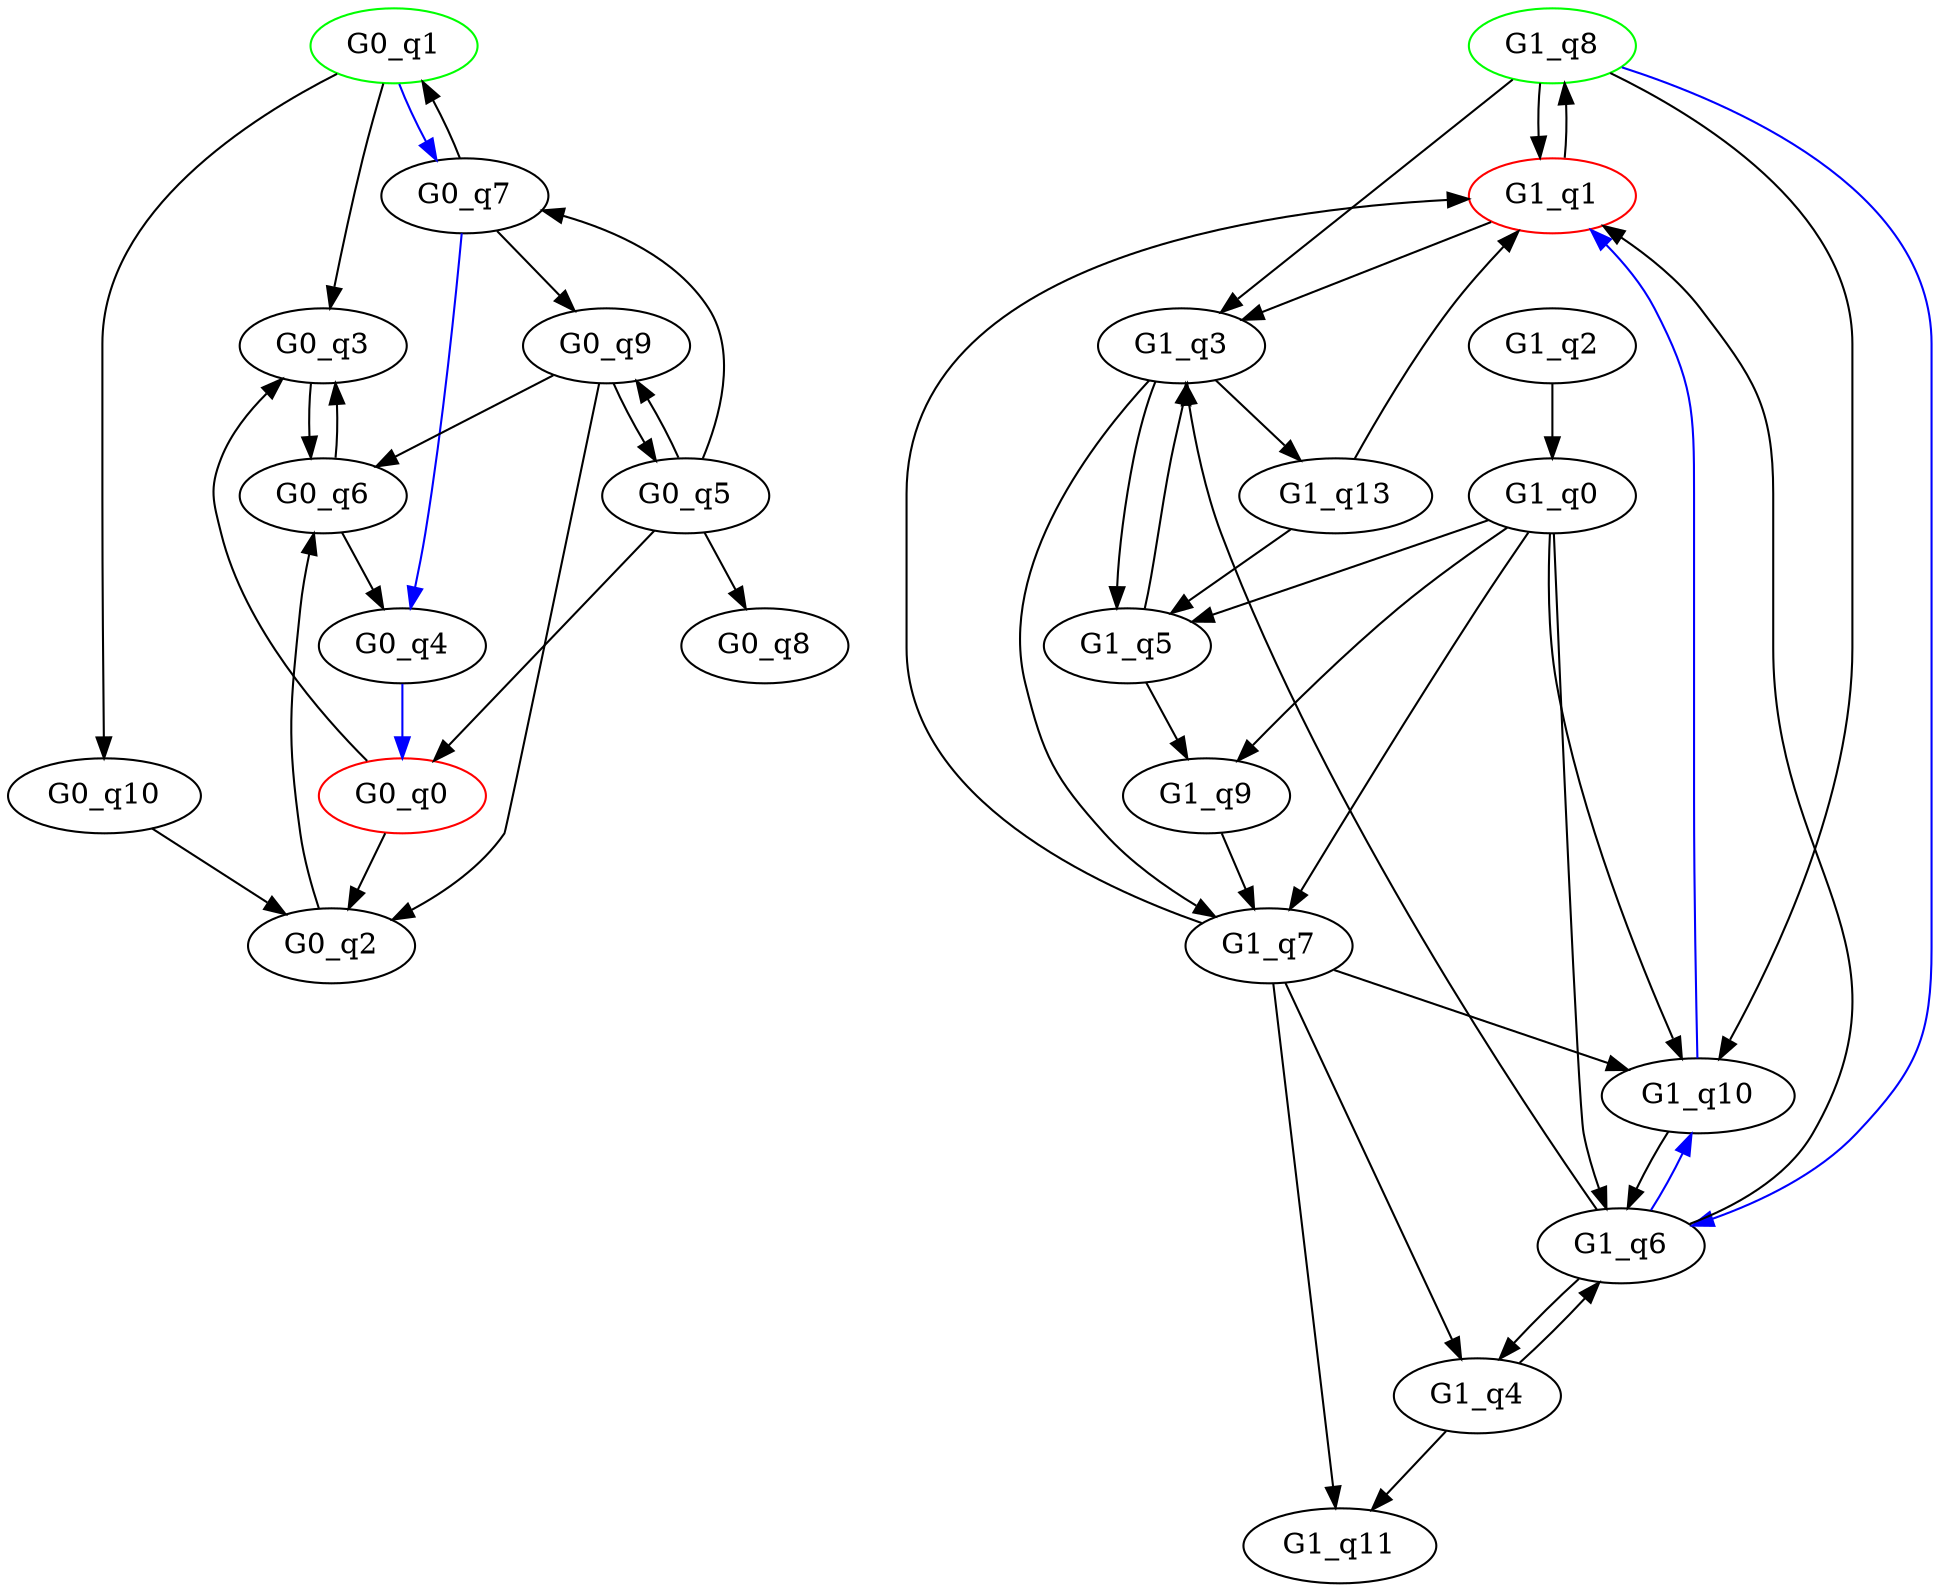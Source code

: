 digraph G{
	subgraph 0{
		G0_q1 [initial=1,color=green];
		G0_q1->G0_q3;
		G0_q1->G0_q10;
		G0_q0 [final=1,color=red];
		G0_q0->G0_q2;
		G0_q0->G0_q3;
		G0_q2;
		G0_q2->G0_q6;
		G0_q3;
		G0_q3->G0_q6;
		G0_q7;
		G0_q7->G0_q1;
		G0_q7->G0_q9;
		G0_q10;
		G0_q10->G0_q2;
		G0_q6;
		G0_q6->G0_q3;
		G0_q6->G0_q4;
		G0_q4;
		G0_q5;
		G0_q5->G0_q0;
		G0_q5->G0_q7;
		G0_q5->G0_q8;
		G0_q5->G0_q9;
		G0_q8;
		G0_q9;
		G0_q9->G0_q2;
		G0_q9->G0_q6;
		G0_q9->G0_q5;
		G0_q1->G0_q7->G0_q4->G0_q0 [color=blue];
		label = "Graphe 0";
	}
	subgraph 1{
		G1_q8 [initial=1,color=green];
		G1_q8->G1_q1;
		G1_q8->G1_q10;
		G1_q8->G1_q3;
		G1_q1 [final=1,color=red];
		G1_q1->G1_q8;
		G1_q1->G1_q3;
		G1_q0;
		G1_q0->G1_q5;
		G1_q0->G1_q6;
		G1_q0->G1_q7;
		G1_q0->G1_q9;
		G1_q0->G1_q10;
		G1_q5;
		G1_q5->G1_q9;
		G1_q5->G1_q3;
		G1_q6;
		G1_q6->G1_q1;
		G1_q6->G1_q3;
		G1_q6->G1_q4;
		G1_q7;
		G1_q7->G1_q1;
		G1_q7->G1_q10;
		G1_q7->G1_q4;
		G1_q7->G1_q11;
		G1_q9;
		G1_q9->G1_q7;
		G1_q10;
		G1_q10->G1_q6;
		G1_q3;
		G1_q3->G1_q5;
		G1_q3->G1_q7;
		G1_q3->G1_q13;
		G1_q2;
		G1_q2->G1_q0;
		G1_q13;
		G1_q13->G1_q1;
		G1_q13->G1_q5;
		G1_q4;
		G1_q4->G1_q6;
		G1_q4->G1_q11;
		G1_q11;
		G1_q8->G1_q6->G1_q10->G1_q1 [color=blue];
		label = "Graphe 1";
	}
}
